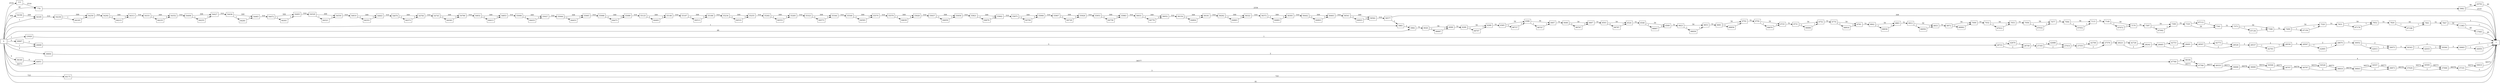digraph {
	graph [rankdir=LR]
	node [shape=rectangle]
	777 -> 778 [label=2519]
	778 -> 5982 [label=2559]
	5982 -> 1 [label=2519]
	5982 -> 24702 [label=40]
	5983 -> 5984 [label=2]
	5984 -> 6026 [label=51]
	6026 -> 6068 [label=50]
	6026 -> 66687 [label=1]
	6068 -> 6268 [label=51]
	6268 -> 6289 [label=50]
	6268 -> 66707 [label=1]
	6289 -> 6365 [label=51]
	6365 -> 6386 [label=50]
	6365 -> 66727 [label=1]
	6386 -> 6407 [label=50]
	6386 -> 66747 [label=1]
	6407 -> 6446 [label=51]
	6446 -> 6467 [label=50]
	6446 -> 66767 [label=1]
	6467 -> 6503 [label=51]
	6503 -> 6524 [label=50]
	6503 -> 66787 [label=1]
	6524 -> 6548 [label=51]
	6548 -> 6569 [label=50]
	6548 -> 66807 [label=1]
	6569 -> 6623 [label=51]
	6623 -> 6653 [label=50]
	6623 -> 66836 [label=1]
	6653 -> 6681 [label=51]
	6681 -> 6702 [label=50]
	6681 -> 66856 [label=1]
	6702 -> 6704 [label=51]
	6704 -> 6725 [label=50]
	6704 -> 66876 [label=1]
	6725 -> 6731 [label=51]
	6731 -> 6752 [label=50]
	6731 -> 66896 [label=1]
	6752 -> 6770 [label=51]
	6770 -> 6791 [label=50]
	6770 -> 66916 [label=1]
	6791 -> 6842 [label=51]
	6842 -> 6863 [label=50]
	6842 -> 66936 [label=1]
	6863 -> 6912 [label=51]
	6912 -> 6933 [label=50]
	6912 -> 66956 [label=1]
	6933 -> 6972 [label=51]
	6972 -> 7009 [label=50]
	6972 -> 66992 [label=1]
	7009 -> 7032 [label=51]
	7032 -> 7053 [label=50]
	7032 -> 67012 [label=1]
	7053 -> 7056 [label=51]
	7056 -> 7077 [label=50]
	7056 -> 67032 [label=1]
	7077 -> 7094 [label=51]
	7094 -> 7115 [label=50]
	7094 -> 67052 [label=1]
	7115 -> 7149 [label=51]
	7149 -> 7170 [label=50]
	7149 -> 67072 [label=1]
	7170 -> 7287 [label=51]
	7287 -> 7308 [label=50]
	7287 -> 67092 [label=1]
	7308 -> 7320 [label=51]
	7320 -> 7341 [label=50]
	7320 -> 67112 [label=1]
	7341 -> 7373 [label=51]
	7373 -> 7398 [label=50]
	7373 -> 67136 [label=1]
	7398 -> 7499 [label=51]
	7499 -> 7520 [label=50]
	7499 -> 67156 [label=1]
	7520 -> 7631 [label=51]
	7631 -> 7652 [label=50]
	7631 -> 67176 [label=1]
	7652 -> 7820 [label=51]
	7820 -> 7841 [label=50]
	7820 -> 67196 [label=1]
	7841 -> 7847 [label=51]
	7847 -> 1 [label=1]
	7847 -> 11963 [label=50]
	11963 -> 17945 [label=49]
	11963 -> 1 [label=1]
	17945 -> 1 [label=49]
	23926 -> 1 [label=1]
	24702 -> 1 [label=40]
	26667 -> 26668 [label=2]
	26668 -> 26723 [label=3]
	26723 -> 26749 [label=2]
	26723 -> 42670 [label=1]
	26749 -> 27345 [label=3]
	27345 -> 27414 [label=2]
	27345 -> 42688 [label=1]
	27414 -> 27555 [label=3]
	27555 -> 27576 [label=2]
	27555 -> 42708 [label=1]
	27576 -> 28221 [label=3]
	28221 -> 28242 [label=2]
	28221 -> 42728 [label=1]
	28242 -> 28465 [label=3]
	28465 -> 28491 [label=2]
	28465 -> 42753 [label=1]
	28491 -> 28507 [label=3]
	28507 -> 28528 [label=2]
	28507 -> 42773 [label=1]
	28528 -> 28537 [label=3]
	28537 -> 28558 [label=2]
	28537 -> 42793 [label=1]
	28558 -> 28567 [label=3]
	28567 -> 28670 [label=2]
	28567 -> 42895 [label=1]
	28670 -> 30052 [label=3]
	30052 -> 30073 [label=2]
	30052 -> 42915 [label=1]
	30073 -> 30343 [label=3]
	30343 -> 30364 [label=2]
	30343 -> 42935 [label=1]
	30364 -> 30683 [label=3]
	30683 -> 1 [label=2]
	30683 -> 44950 [label=1]
	36664 -> 1 [label=2]
	36668 -> 36680 [label=36576]
	36680 -> 36707 [label=3]
	36680 -> 50508 [label=36573]
	36707 -> 36797 [label=36576]
	36797 -> 36818 [label=3]
	36797 -> 50528 [label=36573]
	36818 -> 36843 [label=36576]
	36843 -> 36873 [label=3]
	36843 -> 50557 [label=36573]
	36873 -> 37029 [label=36576]
	37029 -> 37068 [label=3]
	37029 -> 50595 [label=36573]
	37068 -> 37101 [label=36576]
	37101 -> 1 [label=3]
	37101 -> 50610 [label=36573]
	42670 -> 26749 [label=1]
	42688 -> 27414 [label=1]
	42708 -> 27576 [label=1]
	42728 -> 28242 [label=1]
	42753 -> 28491 [label=1]
	42773 -> 28528 [label=1]
	42793 -> 28558 [label=1]
	42895 -> 28670 [label=1]
	42915 -> 30073 [label=1]
	42935 -> 30364 [label=1]
	44950 -> 1 [label=1]
	44951 -> 47760 [label=36577]
	47760 -> 47766 [label=36573]
	47760 -> 58194 [label=4]
	47766 -> 49333 [label=36577]
	49333 -> 1 [label=4]
	49333 -> 36668 [label=36573]
	50508 -> 36707 [label=36573]
	50528 -> 36818 [label=36573]
	50557 -> 36873 [label=36573]
	50595 -> 37068 [label=36573]
	50610 -> 1 [label=36573]
	54184 -> 54185 [label=309]
	54185 -> 54238 [label=310]
	54238 -> 54259 [label=309]
	54238 -> 64195 [label=1]
	54259 -> 54292 [label=310]
	54292 -> 54313 [label=309]
	54292 -> 64215 [label=1]
	54313 -> 54331 [label=310]
	54331 -> 54352 [label=309]
	54331 -> 64235 [label=1]
	54352 -> 54406 [label=310]
	54406 -> 54427 [label=309]
	54406 -> 64255 [label=1]
	54427 -> 54436 [label=310]
	54436 -> 54463 [label=309]
	54436 -> 64281 [label=1]
	54463 -> 54472 [label=310]
	54472 -> 54493 [label=309]
	54472 -> 64301 [label=1]
	54493 -> 54529 [label=310]
	54529 -> 54550 [label=309]
	54529 -> 64321 [label=1]
	54550 -> 54610 [label=310]
	54610 -> 54643 [label=309]
	54610 -> 64353 [label=1]
	54643 -> 54679 [label=310]
	54679 -> 54700 [label=309]
	54679 -> 64373 [label=1]
	54700 -> 54745 [label=310]
	54745 -> 54766 [label=309]
	54745 -> 64393 [label=1]
	54766 -> 54832 [label=310]
	54832 -> 54853 [label=309]
	54832 -> 64413 [label=1]
	54853 -> 55006 [label=310]
	55006 -> 55027 [label=309]
	55006 -> 64433 [label=1]
	55027 -> 55044 [label=310]
	55044 -> 55065 [label=309]
	55044 -> 64453 [label=1]
	55065 -> 55068 [label=310]
	55068 -> 55089 [label=309]
	55068 -> 64473 [label=1]
	55089 -> 55125 [label=310]
	55125 -> 55146 [label=309]
	55125 -> 64493 [label=1]
	55146 -> 55167 [label=310]
	55167 -> 55188 [label=309]
	55167 -> 64513 [label=1]
	55188 -> 55234 [label=310]
	55234 -> 55255 [label=309]
	55234 -> 64533 [label=1]
	55255 -> 55262 [label=310]
	55262 -> 55283 [label=309]
	55262 -> 64553 [label=1]
	55283 -> 55323 [label=310]
	55323 -> 55344 [label=309]
	55323 -> 64573 [label=1]
	55344 -> 55549 [label=310]
	55549 -> 55570 [label=309]
	55549 -> 64593 [label=1]
	55570 -> 55579 [label=310]
	55579 -> 55626 [label=309]
	55579 -> 64639 [label=1]
	55626 -> 55637 [label=310]
	55637 -> 55658 [label=309]
	55637 -> 64659 [label=1]
	55658 -> 55821 [label=310]
	55821 -> 55842 [label=309]
	55821 -> 64679 [label=1]
	55842 -> 55875 [label=310]
	55875 -> 55906 [label=309]
	55875 -> 64709 [label=1]
	55906 -> 55907 [label=310]
	55907 -> 55928 [label=309]
	55907 -> 64729 [label=1]
	55928 -> 55953 [label=310]
	55953 -> 55983 [label=309]
	55953 -> 64758 [label=1]
	55983 -> 56031 [label=310]
	56031 -> 56052 [label=309]
	56031 -> 64778 [label=1]
	56052 -> 56154 [label=310]
	56154 -> 56181 [label=309]
	56154 -> 64804 [label=1]
	56181 -> 56262 [label=310]
	56262 -> 56322 [label=309]
	56262 -> 64863 [label=1]
	56322 -> 56372 [label=310]
	56372 -> 56393 [label=309]
	56372 -> 64883 [label=1]
	56393 -> 56442 [label=310]
	56442 -> 56463 [label=309]
	56442 -> 64903 [label=1]
	56463 -> 56541 [label=310]
	56541 -> 56562 [label=309]
	56541 -> 64923 [label=1]
	56562 -> 56577 [label=310]
	56577 -> 1 [label=309]
	56577 -> 5983 [label=1]
	58180 -> 44951 [label=4]
	58194 -> 47766 [label=4]
	64175 -> 1 [label=725]
	64195 -> 54259 [label=1]
	64215 -> 54313 [label=1]
	64235 -> 54352 [label=1]
	64255 -> 54427 [label=1]
	64281 -> 54463 [label=1]
	64301 -> 54493 [label=1]
	64321 -> 54550 [label=1]
	64353 -> 54643 [label=1]
	64373 -> 54700 [label=1]
	64393 -> 54766 [label=1]
	64413 -> 54853 [label=1]
	64433 -> 55027 [label=1]
	64453 -> 55065 [label=1]
	64473 -> 55089 [label=1]
	64493 -> 55146 [label=1]
	64513 -> 55188 [label=1]
	64533 -> 55255 [label=1]
	64553 -> 55283 [label=1]
	64573 -> 55344 [label=1]
	64593 -> 55570 [label=1]
	64639 -> 55626 [label=1]
	64659 -> 55658 [label=1]
	64679 -> 55842 [label=1]
	64709 -> 55906 [label=1]
	64729 -> 55928 [label=1]
	64758 -> 55983 [label=1]
	64778 -> 56052 [label=1]
	64804 -> 56181 [label=1]
	64863 -> 56322 [label=1]
	64883 -> 56393 [label=1]
	64903 -> 56463 [label=1]
	64923 -> 56562 [label=1]
	66687 -> 6068 [label=1]
	66707 -> 6289 [label=1]
	66727 -> 6386 [label=1]
	66747 -> 6407 [label=1]
	66767 -> 6467 [label=1]
	66787 -> 6524 [label=1]
	66807 -> 6569 [label=1]
	66836 -> 6653 [label=1]
	66856 -> 6702 [label=1]
	66876 -> 6725 [label=1]
	66896 -> 6752 [label=1]
	66916 -> 6791 [label=1]
	66936 -> 6863 [label=1]
	66956 -> 6933 [label=1]
	66992 -> 7009 [label=1]
	67012 -> 7053 [label=1]
	67032 -> 7077 [label=1]
	67052 -> 7115 [label=1]
	67072 -> 7170 [label=1]
	67092 -> 7308 [label=1]
	67112 -> 7341 [label=1]
	67136 -> 7398 [label=1]
	67156 -> 7520 [label=1]
	67176 -> 7652 [label=1]
	67196 -> 7841 [label=1]
	0 -> 5983 [label=1]
	0 -> 5984 [label=49]
	0 -> 778 [label=40]
	0 -> 26668 [label=1]
	0 -> 44951 [label=36573]
	0 -> 54185 [label=1]
	0 -> 777 [label=2519]
	0 -> 1 [label=81]
	0 -> 23926 [label=1]
	0 -> 26667 [label=2]
	0 -> 36664 [label=2]
	0 -> 36668 [label=3]
	0 -> 54184 [label=309]
	0 -> 58180 [label=4]
	0 -> 64175 [label=725]
}
